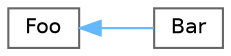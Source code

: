 digraph "Graphical Class Hierarchy"
{
 // LATEX_PDF_SIZE
  bgcolor="transparent";
  edge [fontname=Helvetica,fontsize=10,labelfontname=Helvetica,labelfontsize=10];
  node [fontname=Helvetica,fontsize=10,shape=box,height=0.2,width=0.4];
  rankdir="LR";
  Node0 [id="Node000000",label="Foo",height=0.2,width=0.4,color="grey40", fillcolor="white", style="filled",URL="$classFoo.html",tooltip=" "];
  Node0 -> Node1 [id="edge37_Node000000_Node000001",dir="back",color="steelblue1",style="solid",tooltip=" "];
  Node1 [id="Node000001",label="Bar",height=0.2,width=0.4,color="grey40", fillcolor="white", style="filled",URL="$classBar.html",tooltip=" "];
}
